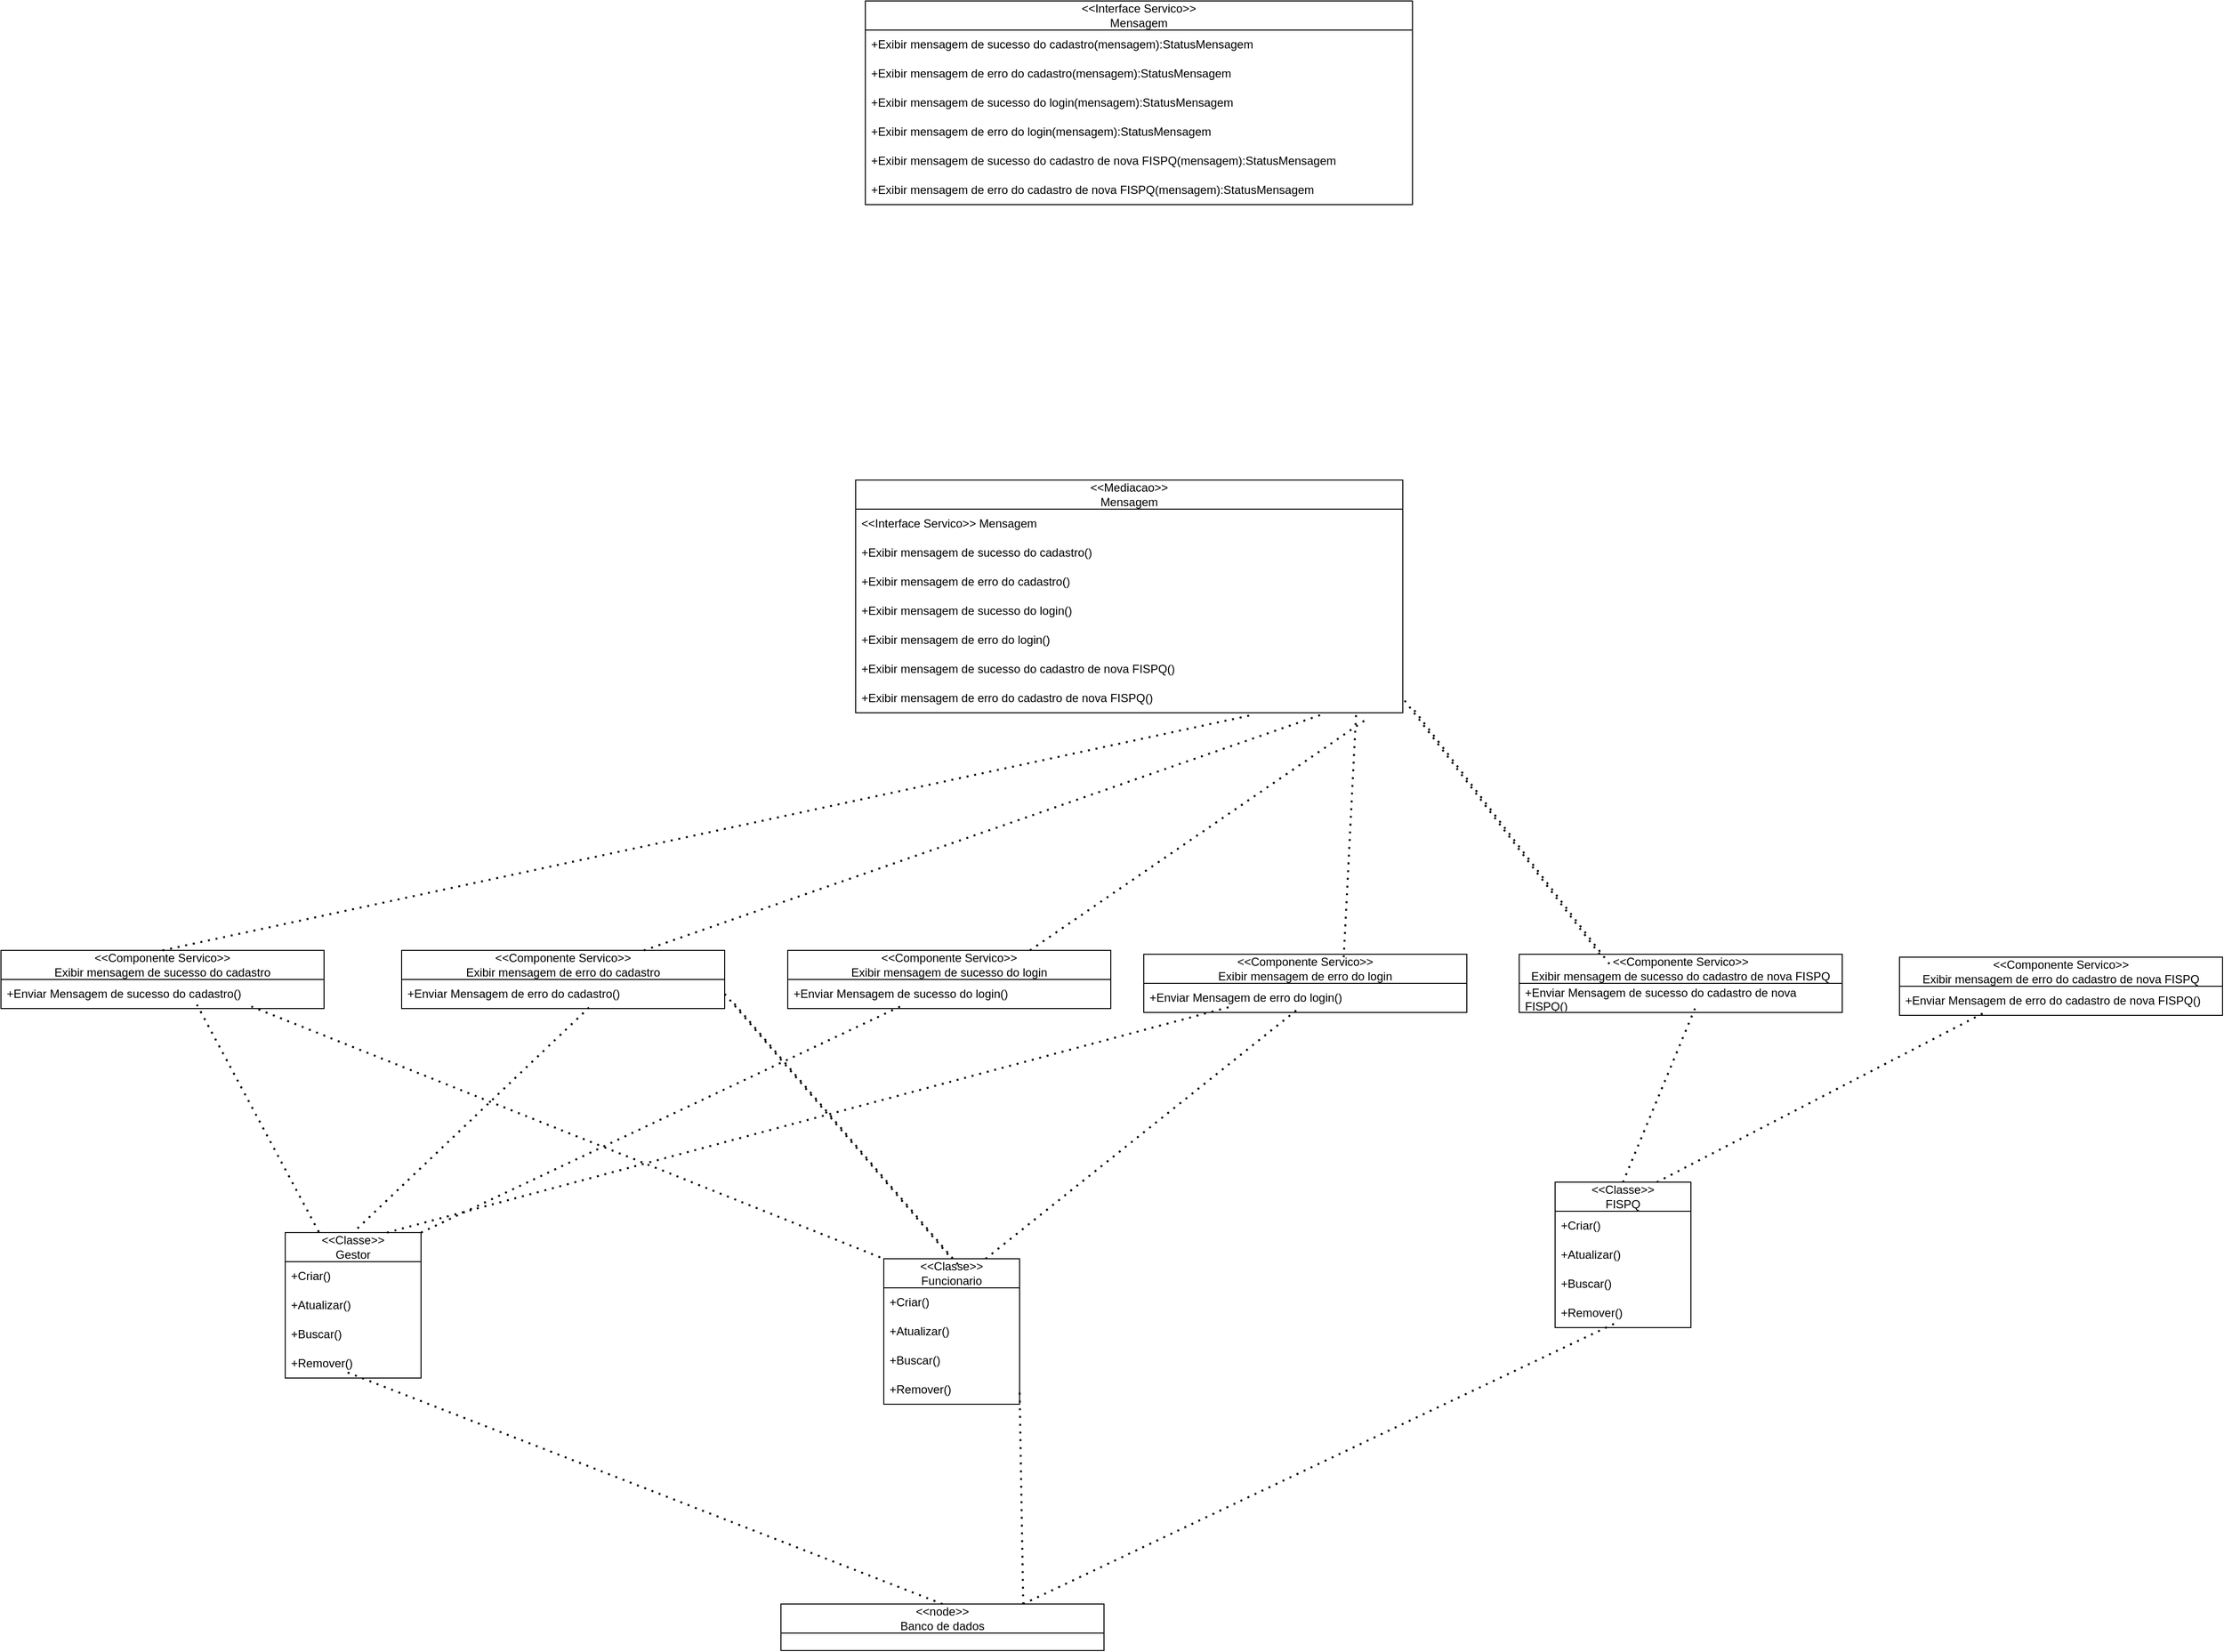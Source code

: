 <mxfile version="26.2.10">
  <diagram name="Página-1" id="Dgzqg49w7XVf4Nis1xwr">
    <mxGraphModel dx="2754" dy="1746" grid="0" gridSize="10" guides="1" tooltips="1" connect="1" arrows="1" fold="1" page="0" pageScale="1" pageWidth="827" pageHeight="1169" math="0" shadow="0">
      <root>
        <mxCell id="0" />
        <mxCell id="1" parent="0" />
        <mxCell id="oQIdRqJ1LRzrGyN1kCUl-2" value="&amp;lt;&amp;lt;Interface Servico&amp;gt;&amp;gt;&lt;div&gt;Mensagem&lt;/div&gt;" style="swimlane;fontStyle=0;childLayout=stackLayout;horizontal=1;startSize=30;horizontalStack=0;resizeParent=1;resizeParentMax=0;resizeLast=0;collapsible=1;marginBottom=0;whiteSpace=wrap;html=1;" vertex="1" parent="1">
          <mxGeometry x="33" y="79" width="564" height="210" as="geometry" />
        </mxCell>
        <mxCell id="oQIdRqJ1LRzrGyN1kCUl-3" value="+Exibir mensagem de sucesso do cadastro(mensagem):StatusMensagem" style="text;strokeColor=none;fillColor=none;align=left;verticalAlign=middle;spacingLeft=4;spacingRight=4;overflow=hidden;points=[[0,0.5],[1,0.5]];portConstraint=eastwest;rotatable=0;whiteSpace=wrap;html=1;" vertex="1" parent="oQIdRqJ1LRzrGyN1kCUl-2">
          <mxGeometry y="30" width="564" height="30" as="geometry" />
        </mxCell>
        <mxCell id="oQIdRqJ1LRzrGyN1kCUl-21" value="+Exibir mensagem de erro do cadastro(mensagem):StatusMensagem" style="text;strokeColor=none;fillColor=none;align=left;verticalAlign=middle;spacingLeft=4;spacingRight=4;overflow=hidden;points=[[0,0.5],[1,0.5]];portConstraint=eastwest;rotatable=0;whiteSpace=wrap;html=1;" vertex="1" parent="oQIdRqJ1LRzrGyN1kCUl-2">
          <mxGeometry y="60" width="564" height="30" as="geometry" />
        </mxCell>
        <mxCell id="oQIdRqJ1LRzrGyN1kCUl-22" value="+Exibir mensagem de sucesso do login(mensagem):StatusMensagem" style="text;strokeColor=none;fillColor=none;align=left;verticalAlign=middle;spacingLeft=4;spacingRight=4;overflow=hidden;points=[[0,0.5],[1,0.5]];portConstraint=eastwest;rotatable=0;whiteSpace=wrap;html=1;" vertex="1" parent="oQIdRqJ1LRzrGyN1kCUl-2">
          <mxGeometry y="90" width="564" height="30" as="geometry" />
        </mxCell>
        <mxCell id="oQIdRqJ1LRzrGyN1kCUl-23" value="+Exibir mensagem de erro do login(mensagem):StatusMensagem" style="text;strokeColor=none;fillColor=none;align=left;verticalAlign=middle;spacingLeft=4;spacingRight=4;overflow=hidden;points=[[0,0.5],[1,0.5]];portConstraint=eastwest;rotatable=0;whiteSpace=wrap;html=1;" vertex="1" parent="oQIdRqJ1LRzrGyN1kCUl-2">
          <mxGeometry y="120" width="564" height="30" as="geometry" />
        </mxCell>
        <mxCell id="oQIdRqJ1LRzrGyN1kCUl-24" value="+Exibir mensagem de sucesso do cadastro de nova FISPQ(mensagem):StatusMensagem" style="text;strokeColor=none;fillColor=none;align=left;verticalAlign=middle;spacingLeft=4;spacingRight=4;overflow=hidden;points=[[0,0.5],[1,0.5]];portConstraint=eastwest;rotatable=0;whiteSpace=wrap;html=1;" vertex="1" parent="oQIdRqJ1LRzrGyN1kCUl-2">
          <mxGeometry y="150" width="564" height="30" as="geometry" />
        </mxCell>
        <mxCell id="oQIdRqJ1LRzrGyN1kCUl-25" value="+Exibir mensagem de erro do cadastro de nova FISPQ(mensagem):StatusMensagem" style="text;strokeColor=none;fillColor=none;align=left;verticalAlign=middle;spacingLeft=4;spacingRight=4;overflow=hidden;points=[[0,0.5],[1,0.5]];portConstraint=eastwest;rotatable=0;whiteSpace=wrap;html=1;" vertex="1" parent="oQIdRqJ1LRzrGyN1kCUl-2">
          <mxGeometry y="180" width="564" height="30" as="geometry" />
        </mxCell>
        <mxCell id="oQIdRqJ1LRzrGyN1kCUl-19" value="&amp;lt;&amp;lt;Componente Servico&amp;gt;&amp;gt;&lt;div&gt;Exibir mensagem de sucesso do cadastro&lt;/div&gt;" style="swimlane;fontStyle=0;childLayout=stackLayout;horizontal=1;startSize=30;horizontalStack=0;resizeParent=1;resizeParentMax=0;resizeLast=0;collapsible=1;marginBottom=0;whiteSpace=wrap;html=1;" vertex="1" parent="1">
          <mxGeometry x="-858" y="1058" width="333" height="60" as="geometry" />
        </mxCell>
        <mxCell id="oQIdRqJ1LRzrGyN1kCUl-26" value="&amp;lt;&amp;lt;Mediacao&amp;gt;&amp;gt;&lt;div&gt;Mensagem&lt;/div&gt;" style="swimlane;fontStyle=0;childLayout=stackLayout;horizontal=1;startSize=30;horizontalStack=0;resizeParent=1;resizeParentMax=0;resizeLast=0;collapsible=1;marginBottom=0;whiteSpace=wrap;html=1;" vertex="1" parent="1">
          <mxGeometry x="23" y="573" width="564" height="240" as="geometry" />
        </mxCell>
        <mxCell id="oQIdRqJ1LRzrGyN1kCUl-33" value="&amp;lt;&amp;lt;Interface Servico&amp;gt;&amp;gt; Mensagem" style="text;strokeColor=none;fillColor=none;align=left;verticalAlign=middle;spacingLeft=4;spacingRight=4;overflow=hidden;points=[[0,0.5],[1,0.5]];portConstraint=eastwest;rotatable=0;whiteSpace=wrap;html=1;" vertex="1" parent="oQIdRqJ1LRzrGyN1kCUl-26">
          <mxGeometry y="30" width="564" height="30" as="geometry" />
        </mxCell>
        <mxCell id="oQIdRqJ1LRzrGyN1kCUl-27" value="+Exibir mensagem de sucesso do cadastro()" style="text;strokeColor=none;fillColor=none;align=left;verticalAlign=middle;spacingLeft=4;spacingRight=4;overflow=hidden;points=[[0,0.5],[1,0.5]];portConstraint=eastwest;rotatable=0;whiteSpace=wrap;html=1;" vertex="1" parent="oQIdRqJ1LRzrGyN1kCUl-26">
          <mxGeometry y="60" width="564" height="30" as="geometry" />
        </mxCell>
        <mxCell id="oQIdRqJ1LRzrGyN1kCUl-28" value="+Exibir mensagem de erro do cadastro()" style="text;strokeColor=none;fillColor=none;align=left;verticalAlign=middle;spacingLeft=4;spacingRight=4;overflow=hidden;points=[[0,0.5],[1,0.5]];portConstraint=eastwest;rotatable=0;whiteSpace=wrap;html=1;" vertex="1" parent="oQIdRqJ1LRzrGyN1kCUl-26">
          <mxGeometry y="90" width="564" height="30" as="geometry" />
        </mxCell>
        <mxCell id="oQIdRqJ1LRzrGyN1kCUl-29" value="+Exibir mensagem de sucesso do login()" style="text;strokeColor=none;fillColor=none;align=left;verticalAlign=middle;spacingLeft=4;spacingRight=4;overflow=hidden;points=[[0,0.5],[1,0.5]];portConstraint=eastwest;rotatable=0;whiteSpace=wrap;html=1;" vertex="1" parent="oQIdRqJ1LRzrGyN1kCUl-26">
          <mxGeometry y="120" width="564" height="30" as="geometry" />
        </mxCell>
        <mxCell id="oQIdRqJ1LRzrGyN1kCUl-30" value="+Exibir mensagem de erro do login()" style="text;strokeColor=none;fillColor=none;align=left;verticalAlign=middle;spacingLeft=4;spacingRight=4;overflow=hidden;points=[[0,0.5],[1,0.5]];portConstraint=eastwest;rotatable=0;whiteSpace=wrap;html=1;" vertex="1" parent="oQIdRqJ1LRzrGyN1kCUl-26">
          <mxGeometry y="150" width="564" height="30" as="geometry" />
        </mxCell>
        <mxCell id="oQIdRqJ1LRzrGyN1kCUl-31" value="+Exibir mensagem de sucesso do cadastro de nova FISPQ()" style="text;strokeColor=none;fillColor=none;align=left;verticalAlign=middle;spacingLeft=4;spacingRight=4;overflow=hidden;points=[[0,0.5],[1,0.5]];portConstraint=eastwest;rotatable=0;whiteSpace=wrap;html=1;" vertex="1" parent="oQIdRqJ1LRzrGyN1kCUl-26">
          <mxGeometry y="180" width="564" height="30" as="geometry" />
        </mxCell>
        <mxCell id="oQIdRqJ1LRzrGyN1kCUl-32" value="+Exibir mensagem de erro do cadastro de nova FISPQ()" style="text;strokeColor=none;fillColor=none;align=left;verticalAlign=middle;spacingLeft=4;spacingRight=4;overflow=hidden;points=[[0,0.5],[1,0.5]];portConstraint=eastwest;rotatable=0;whiteSpace=wrap;html=1;" vertex="1" parent="oQIdRqJ1LRzrGyN1kCUl-26">
          <mxGeometry y="210" width="564" height="30" as="geometry" />
        </mxCell>
        <mxCell id="oQIdRqJ1LRzrGyN1kCUl-20" value="+Enviar Mensagem de sucesso do cadastro()" style="text;strokeColor=none;fillColor=none;align=left;verticalAlign=middle;spacingLeft=4;spacingRight=4;overflow=hidden;points=[[0,0.5],[1,0.5]];portConstraint=eastwest;rotatable=0;whiteSpace=wrap;html=1;" vertex="1" parent="1">
          <mxGeometry x="-858" y="1088" width="333" height="30" as="geometry" />
        </mxCell>
        <mxCell id="oQIdRqJ1LRzrGyN1kCUl-36" value="&amp;lt;&amp;lt;Componente Servico&amp;gt;&amp;gt;&lt;div&gt;Exibir mensagem de erro do cadastro&lt;/div&gt;" style="swimlane;fontStyle=0;childLayout=stackLayout;horizontal=1;startSize=30;horizontalStack=0;resizeParent=1;resizeParentMax=0;resizeLast=0;collapsible=1;marginBottom=0;whiteSpace=wrap;html=1;" vertex="1" parent="1">
          <mxGeometry x="-445" y="1058" width="333" height="60" as="geometry" />
        </mxCell>
        <mxCell id="oQIdRqJ1LRzrGyN1kCUl-37" value="+Enviar Mensagem de erro do cadastro()" style="text;strokeColor=none;fillColor=none;align=left;verticalAlign=middle;spacingLeft=4;spacingRight=4;overflow=hidden;points=[[0,0.5],[1,0.5]];portConstraint=eastwest;rotatable=0;whiteSpace=wrap;html=1;" vertex="1" parent="1">
          <mxGeometry x="-445" y="1088" width="333" height="30" as="geometry" />
        </mxCell>
        <mxCell id="oQIdRqJ1LRzrGyN1kCUl-38" value="&amp;lt;&amp;lt;Componente Servico&amp;gt;&amp;gt;&lt;div&gt;Exibir mensagem de sucesso do login&lt;/div&gt;" style="swimlane;fontStyle=0;childLayout=stackLayout;horizontal=1;startSize=30;horizontalStack=0;resizeParent=1;resizeParentMax=0;resizeLast=0;collapsible=1;marginBottom=0;whiteSpace=wrap;html=1;" vertex="1" parent="1">
          <mxGeometry x="-47" y="1058" width="333" height="60" as="geometry" />
        </mxCell>
        <mxCell id="oQIdRqJ1LRzrGyN1kCUl-39" value="+Enviar Mensagem de sucesso do login()" style="text;strokeColor=none;fillColor=none;align=left;verticalAlign=middle;spacingLeft=4;spacingRight=4;overflow=hidden;points=[[0,0.5],[1,0.5]];portConstraint=eastwest;rotatable=0;whiteSpace=wrap;html=1;" vertex="1" parent="1">
          <mxGeometry x="-47" y="1088" width="333" height="30" as="geometry" />
        </mxCell>
        <mxCell id="oQIdRqJ1LRzrGyN1kCUl-40" value="&amp;lt;&amp;lt;Componente Servico&amp;gt;&amp;gt;&lt;div&gt;Exibir mensagem de erro do login&lt;/div&gt;" style="swimlane;fontStyle=0;childLayout=stackLayout;horizontal=1;startSize=30;horizontalStack=0;resizeParent=1;resizeParentMax=0;resizeLast=0;collapsible=1;marginBottom=0;whiteSpace=wrap;html=1;" vertex="1" parent="1">
          <mxGeometry x="320" y="1062" width="333" height="60" as="geometry" />
        </mxCell>
        <mxCell id="oQIdRqJ1LRzrGyN1kCUl-41" value="+Enviar Mensagem de erro do login()" style="text;strokeColor=none;fillColor=none;align=left;verticalAlign=middle;spacingLeft=4;spacingRight=4;overflow=hidden;points=[[0,0.5],[1,0.5]];portConstraint=eastwest;rotatable=0;whiteSpace=wrap;html=1;" vertex="1" parent="1">
          <mxGeometry x="320" y="1092" width="333" height="30" as="geometry" />
        </mxCell>
        <mxCell id="oQIdRqJ1LRzrGyN1kCUl-42" value="&amp;lt;&amp;lt;Componente Servico&amp;gt;&amp;gt;&lt;div&gt;Exibir mensagem de sucesso do cadastro de nova FISPQ&lt;/div&gt;" style="swimlane;fontStyle=0;childLayout=stackLayout;horizontal=1;startSize=30;horizontalStack=0;resizeParent=1;resizeParentMax=0;resizeLast=0;collapsible=1;marginBottom=0;whiteSpace=wrap;html=1;" vertex="1" parent="1">
          <mxGeometry x="707" y="1062" width="333" height="60" as="geometry" />
        </mxCell>
        <mxCell id="oQIdRqJ1LRzrGyN1kCUl-43" value="+Enviar Mensagem de sucesso do cadastro de nova FISPQ()" style="text;strokeColor=none;fillColor=none;align=left;verticalAlign=middle;spacingLeft=4;spacingRight=4;overflow=hidden;points=[[0,0.5],[1,0.5]];portConstraint=eastwest;rotatable=0;whiteSpace=wrap;html=1;" vertex="1" parent="1">
          <mxGeometry x="707" y="1092" width="333" height="30" as="geometry" />
        </mxCell>
        <mxCell id="oQIdRqJ1LRzrGyN1kCUl-44" value="&amp;lt;&amp;lt;Componente Servico&amp;gt;&amp;gt;&lt;div&gt;Exibir mensagem de erro do cadastro de nova FISPQ&lt;/div&gt;" style="swimlane;fontStyle=0;childLayout=stackLayout;horizontal=1;startSize=30;horizontalStack=0;resizeParent=1;resizeParentMax=0;resizeLast=0;collapsible=1;marginBottom=0;whiteSpace=wrap;html=1;" vertex="1" parent="1">
          <mxGeometry x="1099" y="1065" width="333" height="60" as="geometry" />
        </mxCell>
        <mxCell id="oQIdRqJ1LRzrGyN1kCUl-45" value="+Enviar Mensagem de erro do cadastro de nova FISPQ()" style="text;strokeColor=none;fillColor=none;align=left;verticalAlign=middle;spacingLeft=4;spacingRight=4;overflow=hidden;points=[[0,0.5],[1,0.5]];portConstraint=eastwest;rotatable=0;whiteSpace=wrap;html=1;" vertex="1" parent="1">
          <mxGeometry x="1099" y="1095" width="333" height="30" as="geometry" />
        </mxCell>
        <mxCell id="oQIdRqJ1LRzrGyN1kCUl-46" value="&amp;lt;&amp;lt;node&amp;gt;&amp;gt;&lt;div&gt;Banco de dados&lt;/div&gt;" style="swimlane;fontStyle=0;childLayout=stackLayout;horizontal=1;startSize=30;horizontalStack=0;resizeParent=1;resizeParentMax=0;resizeLast=0;collapsible=1;marginBottom=0;whiteSpace=wrap;html=1;" vertex="1" parent="1">
          <mxGeometry x="-54" y="1732" width="333" height="48" as="geometry" />
        </mxCell>
        <mxCell id="oQIdRqJ1LRzrGyN1kCUl-48" value="&amp;lt;&amp;lt;Classe&amp;gt;&amp;gt;&lt;div&gt;Funcionario&lt;/div&gt;" style="swimlane;fontStyle=0;childLayout=stackLayout;horizontal=1;startSize=30;horizontalStack=0;resizeParent=1;resizeParentMax=0;resizeLast=0;collapsible=1;marginBottom=0;whiteSpace=wrap;html=1;" vertex="1" parent="1">
          <mxGeometry x="52" y="1376" width="140" height="150" as="geometry" />
        </mxCell>
        <mxCell id="oQIdRqJ1LRzrGyN1kCUl-49" value="+Criar()" style="text;strokeColor=none;fillColor=none;align=left;verticalAlign=middle;spacingLeft=4;spacingRight=4;overflow=hidden;points=[[0,0.5],[1,0.5]];portConstraint=eastwest;rotatable=0;whiteSpace=wrap;html=1;" vertex="1" parent="oQIdRqJ1LRzrGyN1kCUl-48">
          <mxGeometry y="30" width="140" height="30" as="geometry" />
        </mxCell>
        <mxCell id="oQIdRqJ1LRzrGyN1kCUl-50" value="+Atualizar()" style="text;strokeColor=none;fillColor=none;align=left;verticalAlign=middle;spacingLeft=4;spacingRight=4;overflow=hidden;points=[[0,0.5],[1,0.5]];portConstraint=eastwest;rotatable=0;whiteSpace=wrap;html=1;" vertex="1" parent="oQIdRqJ1LRzrGyN1kCUl-48">
          <mxGeometry y="60" width="140" height="30" as="geometry" />
        </mxCell>
        <mxCell id="oQIdRqJ1LRzrGyN1kCUl-51" value="+Buscar()" style="text;strokeColor=none;fillColor=none;align=left;verticalAlign=middle;spacingLeft=4;spacingRight=4;overflow=hidden;points=[[0,0.5],[1,0.5]];portConstraint=eastwest;rotatable=0;whiteSpace=wrap;html=1;" vertex="1" parent="oQIdRqJ1LRzrGyN1kCUl-48">
          <mxGeometry y="90" width="140" height="30" as="geometry" />
        </mxCell>
        <mxCell id="oQIdRqJ1LRzrGyN1kCUl-54" value="+Remover()" style="text;strokeColor=none;fillColor=none;align=left;verticalAlign=middle;spacingLeft=4;spacingRight=4;overflow=hidden;points=[[0,0.5],[1,0.5]];portConstraint=eastwest;rotatable=0;whiteSpace=wrap;html=1;" vertex="1" parent="oQIdRqJ1LRzrGyN1kCUl-48">
          <mxGeometry y="120" width="140" height="30" as="geometry" />
        </mxCell>
        <mxCell id="oQIdRqJ1LRzrGyN1kCUl-55" value="&amp;lt;&amp;lt;Classe&amp;gt;&amp;gt;&lt;div&gt;Gestor&lt;/div&gt;" style="swimlane;fontStyle=0;childLayout=stackLayout;horizontal=1;startSize=30;horizontalStack=0;resizeParent=1;resizeParentMax=0;resizeLast=0;collapsible=1;marginBottom=0;whiteSpace=wrap;html=1;" vertex="1" parent="1">
          <mxGeometry x="-565" y="1349" width="140" height="150" as="geometry" />
        </mxCell>
        <mxCell id="oQIdRqJ1LRzrGyN1kCUl-56" value="+Criar()" style="text;strokeColor=none;fillColor=none;align=left;verticalAlign=middle;spacingLeft=4;spacingRight=4;overflow=hidden;points=[[0,0.5],[1,0.5]];portConstraint=eastwest;rotatable=0;whiteSpace=wrap;html=1;" vertex="1" parent="oQIdRqJ1LRzrGyN1kCUl-55">
          <mxGeometry y="30" width="140" height="30" as="geometry" />
        </mxCell>
        <mxCell id="oQIdRqJ1LRzrGyN1kCUl-57" value="+Atualizar()" style="text;strokeColor=none;fillColor=none;align=left;verticalAlign=middle;spacingLeft=4;spacingRight=4;overflow=hidden;points=[[0,0.5],[1,0.5]];portConstraint=eastwest;rotatable=0;whiteSpace=wrap;html=1;" vertex="1" parent="oQIdRqJ1LRzrGyN1kCUl-55">
          <mxGeometry y="60" width="140" height="30" as="geometry" />
        </mxCell>
        <mxCell id="oQIdRqJ1LRzrGyN1kCUl-58" value="+Buscar()" style="text;strokeColor=none;fillColor=none;align=left;verticalAlign=middle;spacingLeft=4;spacingRight=4;overflow=hidden;points=[[0,0.5],[1,0.5]];portConstraint=eastwest;rotatable=0;whiteSpace=wrap;html=1;" vertex="1" parent="oQIdRqJ1LRzrGyN1kCUl-55">
          <mxGeometry y="90" width="140" height="30" as="geometry" />
        </mxCell>
        <mxCell id="oQIdRqJ1LRzrGyN1kCUl-59" value="+Remover()" style="text;strokeColor=none;fillColor=none;align=left;verticalAlign=middle;spacingLeft=4;spacingRight=4;overflow=hidden;points=[[0,0.5],[1,0.5]];portConstraint=eastwest;rotatable=0;whiteSpace=wrap;html=1;" vertex="1" parent="oQIdRqJ1LRzrGyN1kCUl-55">
          <mxGeometry y="120" width="140" height="30" as="geometry" />
        </mxCell>
        <mxCell id="oQIdRqJ1LRzrGyN1kCUl-60" value="&amp;lt;&amp;lt;Classe&amp;gt;&amp;gt;&lt;div&gt;FISPQ&lt;/div&gt;" style="swimlane;fontStyle=0;childLayout=stackLayout;horizontal=1;startSize=30;horizontalStack=0;resizeParent=1;resizeParentMax=0;resizeLast=0;collapsible=1;marginBottom=0;whiteSpace=wrap;html=1;" vertex="1" parent="1">
          <mxGeometry x="744" y="1297" width="140" height="150" as="geometry" />
        </mxCell>
        <mxCell id="oQIdRqJ1LRzrGyN1kCUl-61" value="+Criar()" style="text;strokeColor=none;fillColor=none;align=left;verticalAlign=middle;spacingLeft=4;spacingRight=4;overflow=hidden;points=[[0,0.5],[1,0.5]];portConstraint=eastwest;rotatable=0;whiteSpace=wrap;html=1;" vertex="1" parent="oQIdRqJ1LRzrGyN1kCUl-60">
          <mxGeometry y="30" width="140" height="30" as="geometry" />
        </mxCell>
        <mxCell id="oQIdRqJ1LRzrGyN1kCUl-62" value="+Atualizar()" style="text;strokeColor=none;fillColor=none;align=left;verticalAlign=middle;spacingLeft=4;spacingRight=4;overflow=hidden;points=[[0,0.5],[1,0.5]];portConstraint=eastwest;rotatable=0;whiteSpace=wrap;html=1;" vertex="1" parent="oQIdRqJ1LRzrGyN1kCUl-60">
          <mxGeometry y="60" width="140" height="30" as="geometry" />
        </mxCell>
        <mxCell id="oQIdRqJ1LRzrGyN1kCUl-63" value="+Buscar()" style="text;strokeColor=none;fillColor=none;align=left;verticalAlign=middle;spacingLeft=4;spacingRight=4;overflow=hidden;points=[[0,0.5],[1,0.5]];portConstraint=eastwest;rotatable=0;whiteSpace=wrap;html=1;" vertex="1" parent="oQIdRqJ1LRzrGyN1kCUl-60">
          <mxGeometry y="90" width="140" height="30" as="geometry" />
        </mxCell>
        <mxCell id="oQIdRqJ1LRzrGyN1kCUl-64" value="+Remover()" style="text;strokeColor=none;fillColor=none;align=left;verticalAlign=middle;spacingLeft=4;spacingRight=4;overflow=hidden;points=[[0,0.5],[1,0.5]];portConstraint=eastwest;rotatable=0;whiteSpace=wrap;html=1;" vertex="1" parent="oQIdRqJ1LRzrGyN1kCUl-60">
          <mxGeometry y="120" width="140" height="30" as="geometry" />
        </mxCell>
        <mxCell id="oQIdRqJ1LRzrGyN1kCUl-65" value="" style="endArrow=none;dashed=1;html=1;dashPattern=1 3;strokeWidth=2;rounded=0;fontSize=12;startSize=8;endSize=8;curved=1;exitX=0.58;exitY=0.967;exitDx=0;exitDy=0;exitPerimeter=0;entryX=0.5;entryY=0;entryDx=0;entryDy=0;" edge="1" parent="1" source="oQIdRqJ1LRzrGyN1kCUl-37" target="oQIdRqJ1LRzrGyN1kCUl-55">
          <mxGeometry width="50" height="50" relative="1" as="geometry">
            <mxPoint x="11" y="1272" as="sourcePoint" />
            <mxPoint x="56" y="1222" as="targetPoint" />
          </mxGeometry>
        </mxCell>
        <mxCell id="oQIdRqJ1LRzrGyN1kCUl-66" value="" style="endArrow=none;dashed=1;html=1;dashPattern=1 3;strokeWidth=2;rounded=0;fontSize=12;startSize=8;endSize=8;curved=1;entryX=0.25;entryY=0;entryDx=0;entryDy=0;" edge="1" parent="1" target="oQIdRqJ1LRzrGyN1kCUl-55">
          <mxGeometry width="50" height="50" relative="1" as="geometry">
            <mxPoint x="-656" y="1114" as="sourcePoint" />
            <mxPoint x="-163" y="1373" as="targetPoint" />
          </mxGeometry>
        </mxCell>
        <mxCell id="oQIdRqJ1LRzrGyN1kCUl-67" value="" style="endArrow=none;dashed=1;html=1;dashPattern=1 3;strokeWidth=2;rounded=0;fontSize=12;startSize=8;endSize=8;curved=1;entryX=0;entryY=0;entryDx=0;entryDy=0;exitX=0.775;exitY=0.929;exitDx=0;exitDy=0;exitPerimeter=0;" edge="1" parent="1" source="oQIdRqJ1LRzrGyN1kCUl-20" target="oQIdRqJ1LRzrGyN1kCUl-48">
          <mxGeometry width="50" height="50" relative="1" as="geometry">
            <mxPoint x="-646" y="1124" as="sourcePoint" />
            <mxPoint x="-153" y="1383" as="targetPoint" />
          </mxGeometry>
        </mxCell>
        <mxCell id="oQIdRqJ1LRzrGyN1kCUl-68" value="" style="endArrow=none;dashed=1;html=1;dashPattern=1 3;strokeWidth=2;rounded=0;fontSize=12;startSize=8;endSize=8;curved=1;entryX=0.5;entryY=0;entryDx=0;entryDy=0;exitX=1;exitY=0.5;exitDx=0;exitDy=0;" edge="1" parent="1" source="oQIdRqJ1LRzrGyN1kCUl-37" target="oQIdRqJ1LRzrGyN1kCUl-48">
          <mxGeometry width="50" height="50" relative="1" as="geometry">
            <mxPoint x="-447" y="1300" as="sourcePoint" />
            <mxPoint x="46" y="1559" as="targetPoint" />
          </mxGeometry>
        </mxCell>
        <mxCell id="oQIdRqJ1LRzrGyN1kCUl-69" value="" style="endArrow=none;dashed=1;html=1;dashPattern=1 3;strokeWidth=2;rounded=0;fontSize=12;startSize=8;endSize=8;curved=1;entryX=0.5;entryY=0;entryDx=0;entryDy=0;exitX=1;exitY=0.5;exitDx=0;exitDy=0;" edge="1" parent="1">
          <mxGeometry width="50" height="50" relative="1" as="geometry">
            <mxPoint x="-102" y="1113" as="sourcePoint" />
            <mxPoint x="132" y="1386" as="targetPoint" />
          </mxGeometry>
        </mxCell>
        <mxCell id="oQIdRqJ1LRzrGyN1kCUl-70" value="" style="endArrow=none;dashed=1;html=1;dashPattern=1 3;strokeWidth=2;rounded=0;fontSize=12;startSize=8;endSize=8;curved=1;entryX=0.354;entryY=0.9;entryDx=0;entryDy=0;entryPerimeter=0;exitX=1;exitY=0;exitDx=0;exitDy=0;" edge="1" parent="1" source="oQIdRqJ1LRzrGyN1kCUl-55" target="oQIdRqJ1LRzrGyN1kCUl-39">
          <mxGeometry width="50" height="50" relative="1" as="geometry">
            <mxPoint x="-122" y="1506" as="sourcePoint" />
            <mxPoint x="-72" y="1456" as="targetPoint" />
          </mxGeometry>
        </mxCell>
        <mxCell id="oQIdRqJ1LRzrGyN1kCUl-71" value="" style="endArrow=none;dashed=1;html=1;dashPattern=1 3;strokeWidth=2;rounded=0;fontSize=12;startSize=8;endSize=8;curved=1;entryX=0.27;entryY=0.8;entryDx=0;entryDy=0;entryPerimeter=0;exitX=0.75;exitY=0;exitDx=0;exitDy=0;" edge="1" parent="1" source="oQIdRqJ1LRzrGyN1kCUl-55" target="oQIdRqJ1LRzrGyN1kCUl-41">
          <mxGeometry width="50" height="50" relative="1" as="geometry">
            <mxPoint x="-451" y="1356" as="sourcePoint" />
            <mxPoint x="-72" y="1456" as="targetPoint" />
          </mxGeometry>
        </mxCell>
        <mxCell id="oQIdRqJ1LRzrGyN1kCUl-72" value="" style="endArrow=none;dashed=1;html=1;dashPattern=1 3;strokeWidth=2;rounded=0;fontSize=12;startSize=8;endSize=8;curved=1;entryX=0.483;entryY=0.833;entryDx=0;entryDy=0;entryPerimeter=0;exitX=0.75;exitY=0;exitDx=0;exitDy=0;" edge="1" parent="1" source="oQIdRqJ1LRzrGyN1kCUl-48" target="oQIdRqJ1LRzrGyN1kCUl-41">
          <mxGeometry width="50" height="50" relative="1" as="geometry">
            <mxPoint x="-122" y="1506" as="sourcePoint" />
            <mxPoint x="-72" y="1456" as="targetPoint" />
          </mxGeometry>
        </mxCell>
        <mxCell id="oQIdRqJ1LRzrGyN1kCUl-73" value="" style="endArrow=none;dashed=1;html=1;dashPattern=1 3;strokeWidth=2;rounded=0;fontSize=12;startSize=8;endSize=8;curved=1;entryX=0.544;entryY=0.867;entryDx=0;entryDy=0;entryPerimeter=0;exitX=0.5;exitY=0;exitDx=0;exitDy=0;" edge="1" parent="1" source="oQIdRqJ1LRzrGyN1kCUl-60" target="oQIdRqJ1LRzrGyN1kCUl-43">
          <mxGeometry width="50" height="50" relative="1" as="geometry">
            <mxPoint x="581" y="1573" as="sourcePoint" />
            <mxPoint x="631" y="1523" as="targetPoint" />
          </mxGeometry>
        </mxCell>
        <mxCell id="oQIdRqJ1LRzrGyN1kCUl-74" value="" style="endArrow=none;dashed=1;html=1;dashPattern=1 3;strokeWidth=2;rounded=0;fontSize=12;startSize=8;endSize=8;curved=1;entryX=0.258;entryY=0.933;entryDx=0;entryDy=0;entryPerimeter=0;exitX=0.75;exitY=0;exitDx=0;exitDy=0;" edge="1" parent="1" source="oQIdRqJ1LRzrGyN1kCUl-60" target="oQIdRqJ1LRzrGyN1kCUl-45">
          <mxGeometry width="50" height="50" relative="1" as="geometry">
            <mxPoint x="581" y="1573" as="sourcePoint" />
            <mxPoint x="631" y="1523" as="targetPoint" />
          </mxGeometry>
        </mxCell>
        <mxCell id="oQIdRqJ1LRzrGyN1kCUl-75" value="" style="endArrow=none;dashed=1;html=1;dashPattern=1 3;strokeWidth=2;rounded=0;fontSize=12;startSize=8;endSize=8;curved=1;entryX=0.436;entryY=0.767;entryDx=0;entryDy=0;entryPerimeter=0;exitX=0.5;exitY=0;exitDx=0;exitDy=0;" edge="1" parent="1" source="oQIdRqJ1LRzrGyN1kCUl-46" target="oQIdRqJ1LRzrGyN1kCUl-59">
          <mxGeometry width="50" height="50" relative="1" as="geometry">
            <mxPoint x="-12" y="1739" as="sourcePoint" />
            <mxPoint x="38" y="1689" as="targetPoint" />
          </mxGeometry>
        </mxCell>
        <mxCell id="oQIdRqJ1LRzrGyN1kCUl-77" value="" style="endArrow=none;dashed=1;html=1;dashPattern=1 3;strokeWidth=2;rounded=0;fontSize=12;startSize=8;endSize=8;curved=1;entryX=1;entryY=0.5;entryDx=0;entryDy=0;exitX=0.75;exitY=0;exitDx=0;exitDy=0;" edge="1" parent="1" source="oQIdRqJ1LRzrGyN1kCUl-46" target="oQIdRqJ1LRzrGyN1kCUl-54">
          <mxGeometry width="50" height="50" relative="1" as="geometry">
            <mxPoint x="136" y="1735" as="sourcePoint" />
            <mxPoint x="186" y="1685" as="targetPoint" />
          </mxGeometry>
        </mxCell>
        <mxCell id="oQIdRqJ1LRzrGyN1kCUl-79" value="" style="endArrow=none;dashed=1;html=1;dashPattern=1 3;strokeWidth=2;rounded=0;fontSize=12;startSize=8;endSize=8;curved=1;entryX=0.45;entryY=0.833;entryDx=0;entryDy=0;entryPerimeter=0;exitX=0.75;exitY=0;exitDx=0;exitDy=0;" edge="1" parent="1" source="oQIdRqJ1LRzrGyN1kCUl-46" target="oQIdRqJ1LRzrGyN1kCUl-64">
          <mxGeometry width="50" height="50" relative="1" as="geometry">
            <mxPoint x="572" y="1725" as="sourcePoint" />
            <mxPoint x="622" y="1675" as="targetPoint" />
          </mxGeometry>
        </mxCell>
        <mxCell id="oQIdRqJ1LRzrGyN1kCUl-80" value="" style="endArrow=none;dashed=1;html=1;dashPattern=1 3;strokeWidth=2;rounded=0;fontSize=12;startSize=8;endSize=8;curved=1;exitX=0.5;exitY=0;exitDx=0;exitDy=0;" edge="1" parent="1" source="oQIdRqJ1LRzrGyN1kCUl-19">
          <mxGeometry width="50" height="50" relative="1" as="geometry">
            <mxPoint x="-345" y="935" as="sourcePoint" />
            <mxPoint x="433" y="815" as="targetPoint" />
          </mxGeometry>
        </mxCell>
        <mxCell id="oQIdRqJ1LRzrGyN1kCUl-82" value="" style="endArrow=none;dashed=1;html=1;dashPattern=1 3;strokeWidth=2;rounded=0;fontSize=12;startSize=8;endSize=8;curved=1;exitX=0.75;exitY=0;exitDx=0;exitDy=0;" edge="1" parent="1" source="oQIdRqJ1LRzrGyN1kCUl-36">
          <mxGeometry width="50" height="50" relative="1" as="geometry">
            <mxPoint x="51" y="1396" as="sourcePoint" />
            <mxPoint x="503" y="815" as="targetPoint" />
          </mxGeometry>
        </mxCell>
        <mxCell id="oQIdRqJ1LRzrGyN1kCUl-84" value="" style="endArrow=none;dashed=1;html=1;dashPattern=1 3;strokeWidth=2;rounded=0;fontSize=12;startSize=8;endSize=8;curved=1;entryX=0.915;entryY=0.912;entryDx=0;entryDy=0;entryPerimeter=0;exitX=0.619;exitY=0.05;exitDx=0;exitDy=0;exitPerimeter=0;" edge="1" parent="1" source="oQIdRqJ1LRzrGyN1kCUl-40" target="oQIdRqJ1LRzrGyN1kCUl-32">
          <mxGeometry width="50" height="50" relative="1" as="geometry">
            <mxPoint x="555" y="1046" as="sourcePoint" />
            <mxPoint x="246" y="1389" as="targetPoint" />
          </mxGeometry>
        </mxCell>
        <mxCell id="oQIdRqJ1LRzrGyN1kCUl-86" value="" style="endArrow=none;dashed=1;html=1;dashPattern=1 3;strokeWidth=2;rounded=0;fontSize=12;startSize=8;endSize=8;curved=1;entryX=0.915;entryY=0.912;entryDx=0;entryDy=0;entryPerimeter=0;exitX=0.75;exitY=0;exitDx=0;exitDy=0;" edge="1" parent="1" source="oQIdRqJ1LRzrGyN1kCUl-38">
          <mxGeometry width="50" height="50" relative="1" as="geometry">
            <mxPoint x="536" y="1075" as="sourcePoint" />
            <mxPoint x="549" y="820" as="targetPoint" />
          </mxGeometry>
        </mxCell>
        <mxCell id="oQIdRqJ1LRzrGyN1kCUl-88" value="" style="endArrow=none;dashed=1;html=1;dashPattern=1 3;strokeWidth=2;rounded=0;fontSize=12;startSize=8;endSize=8;curved=1;entryX=1;entryY=0.5;entryDx=0;entryDy=0;exitX=0.25;exitY=0;exitDx=0;exitDy=0;" edge="1" parent="1" target="oQIdRqJ1LRzrGyN1kCUl-32">
          <mxGeometry width="50" height="50" relative="1" as="geometry">
            <mxPoint x="790" y="1062" as="sourcePoint" />
            <mxPoint x="549" y="820" as="targetPoint" />
          </mxGeometry>
        </mxCell>
        <mxCell id="oQIdRqJ1LRzrGyN1kCUl-89" value="" style="endArrow=none;dashed=1;html=1;dashPattern=1 3;strokeWidth=2;rounded=0;fontSize=12;startSize=8;endSize=8;curved=1;entryX=1;entryY=0.5;entryDx=0;entryDy=0;exitX=0.25;exitY=0;exitDx=0;exitDy=0;" edge="1" parent="1">
          <mxGeometry width="50" height="50" relative="1" as="geometry">
            <mxPoint x="800" y="1072" as="sourcePoint" />
            <mxPoint x="597" y="808" as="targetPoint" />
          </mxGeometry>
        </mxCell>
      </root>
    </mxGraphModel>
  </diagram>
</mxfile>
